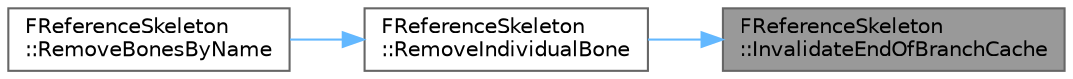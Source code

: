 digraph "FReferenceSkeleton::InvalidateEndOfBranchCache"
{
 // INTERACTIVE_SVG=YES
 // LATEX_PDF_SIZE
  bgcolor="transparent";
  edge [fontname=Helvetica,fontsize=10,labelfontname=Helvetica,labelfontsize=10];
  node [fontname=Helvetica,fontsize=10,shape=box,height=0.2,width=0.4];
  rankdir="RL";
  Node1 [id="Node000001",label="FReferenceSkeleton\l::InvalidateEndOfBranchCache",height=0.2,width=0.4,color="gray40", fillcolor="grey60", style="filled", fontcolor="black",tooltip=" "];
  Node1 -> Node2 [id="edge1_Node000001_Node000002",dir="back",color="steelblue1",style="solid",tooltip=" "];
  Node2 [id="Node000002",label="FReferenceSkeleton\l::RemoveIndividualBone",height=0.2,width=0.4,color="grey40", fillcolor="white", style="filled",URL="$d4/d8d/structFReferenceSkeleton.html#adafd2b87f8e4c8750b054cd7576ec09f",tooltip="Removes the specified bone, so long as it has no children."];
  Node2 -> Node3 [id="edge2_Node000002_Node000003",dir="back",color="steelblue1",style="solid",tooltip=" "];
  Node3 [id="Node000003",label="FReferenceSkeleton\l::RemoveBonesByName",height=0.2,width=0.4,color="grey40", fillcolor="white", style="filled",URL="$d4/d8d/structFReferenceSkeleton.html#aa40f4faf657de6b7ab279846b6c1f598",tooltip="Removes the supplied bones from the skeleton, unless they have children that aren't also going to be ..."];
}

